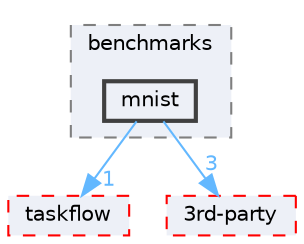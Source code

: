 digraph "external/taskflow/benchmarks/mnist"
{
 // LATEX_PDF_SIZE
  bgcolor="transparent";
  edge [fontname=Helvetica,fontsize=10,labelfontname=Helvetica,labelfontsize=10];
  node [fontname=Helvetica,fontsize=10,shape=box,height=0.2,width=0.4];
  compound=true
  subgraph clusterdir_4bffbfcfd2f11ad91688b45922c5a4ae {
    graph [ bgcolor="#edf0f7", pencolor="grey50", label="benchmarks", fontname=Helvetica,fontsize=10 style="filled,dashed", URL="dir_4bffbfcfd2f11ad91688b45922c5a4ae.html",tooltip=""]
  dir_7b68c424a89c1f8f285170e18a964a23 [label="mnist", fillcolor="#edf0f7", color="grey25", style="filled,bold", URL="dir_7b68c424a89c1f8f285170e18a964a23.html",tooltip=""];
  }
  dir_335c31d98076110d53a13c1a0e3daa75 [label="taskflow", fillcolor="#edf0f7", color="red", style="filled,dashed", URL="dir_335c31d98076110d53a13c1a0e3daa75.html",tooltip=""];
  dir_8a551ad5ddcada96b3faa8407baf5b5b [label="3rd-party", fillcolor="#edf0f7", color="red", style="filled,dashed", URL="dir_8a551ad5ddcada96b3faa8407baf5b5b.html",tooltip=""];
  dir_7b68c424a89c1f8f285170e18a964a23->dir_335c31d98076110d53a13c1a0e3daa75 [headlabel="1", labeldistance=1.5 headhref="dir_000494_000820.html" href="dir_000494_000820.html" color="steelblue1" fontcolor="steelblue1"];
  dir_7b68c424a89c1f8f285170e18a964a23->dir_8a551ad5ddcada96b3faa8407baf5b5b [headlabel="3", labeldistance=1.5 headhref="dir_000494_000012.html" href="dir_000494_000012.html" color="steelblue1" fontcolor="steelblue1"];
}
